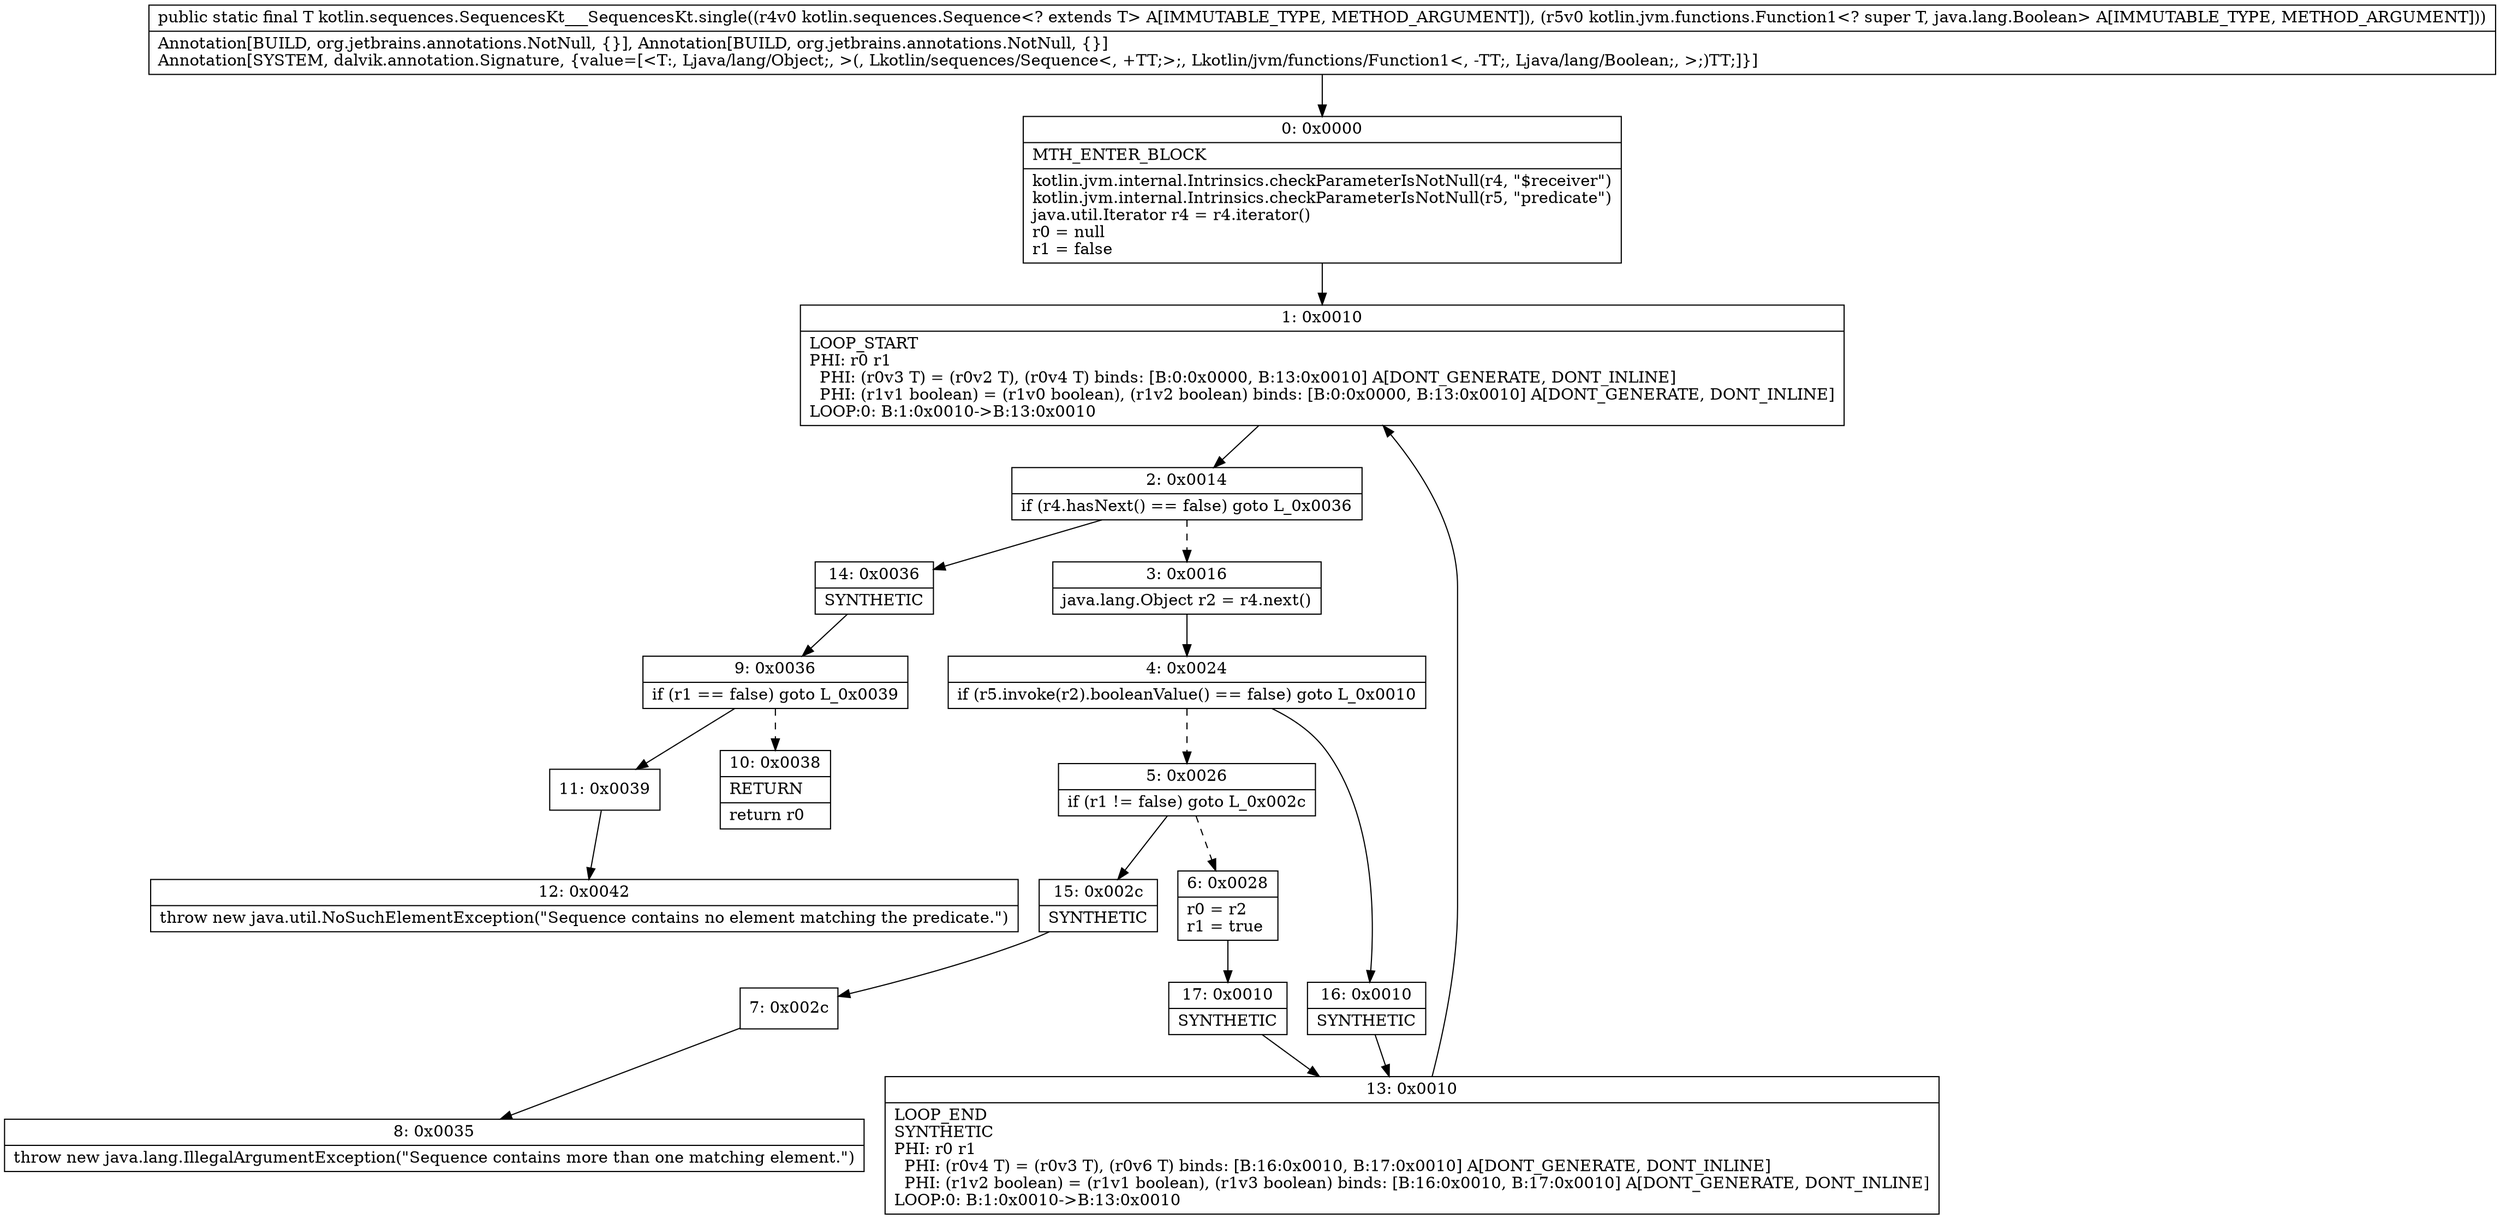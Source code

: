 digraph "CFG forkotlin.sequences.SequencesKt___SequencesKt.single(Lkotlin\/sequences\/Sequence;Lkotlin\/jvm\/functions\/Function1;)Ljava\/lang\/Object;" {
Node_0 [shape=record,label="{0\:\ 0x0000|MTH_ENTER_BLOCK\l|kotlin.jvm.internal.Intrinsics.checkParameterIsNotNull(r4, \"$receiver\")\lkotlin.jvm.internal.Intrinsics.checkParameterIsNotNull(r5, \"predicate\")\ljava.util.Iterator r4 = r4.iterator()\lr0 = null\lr1 = false\l}"];
Node_1 [shape=record,label="{1\:\ 0x0010|LOOP_START\lPHI: r0 r1 \l  PHI: (r0v3 T) = (r0v2 T), (r0v4 T) binds: [B:0:0x0000, B:13:0x0010] A[DONT_GENERATE, DONT_INLINE]\l  PHI: (r1v1 boolean) = (r1v0 boolean), (r1v2 boolean) binds: [B:0:0x0000, B:13:0x0010] A[DONT_GENERATE, DONT_INLINE]\lLOOP:0: B:1:0x0010\-\>B:13:0x0010\l}"];
Node_2 [shape=record,label="{2\:\ 0x0014|if (r4.hasNext() == false) goto L_0x0036\l}"];
Node_3 [shape=record,label="{3\:\ 0x0016|java.lang.Object r2 = r4.next()\l}"];
Node_4 [shape=record,label="{4\:\ 0x0024|if (r5.invoke(r2).booleanValue() == false) goto L_0x0010\l}"];
Node_5 [shape=record,label="{5\:\ 0x0026|if (r1 != false) goto L_0x002c\l}"];
Node_6 [shape=record,label="{6\:\ 0x0028|r0 = r2\lr1 = true\l}"];
Node_7 [shape=record,label="{7\:\ 0x002c}"];
Node_8 [shape=record,label="{8\:\ 0x0035|throw new java.lang.IllegalArgumentException(\"Sequence contains more than one matching element.\")\l}"];
Node_9 [shape=record,label="{9\:\ 0x0036|if (r1 == false) goto L_0x0039\l}"];
Node_10 [shape=record,label="{10\:\ 0x0038|RETURN\l|return r0\l}"];
Node_11 [shape=record,label="{11\:\ 0x0039}"];
Node_12 [shape=record,label="{12\:\ 0x0042|throw new java.util.NoSuchElementException(\"Sequence contains no element matching the predicate.\")\l}"];
Node_13 [shape=record,label="{13\:\ 0x0010|LOOP_END\lSYNTHETIC\lPHI: r0 r1 \l  PHI: (r0v4 T) = (r0v3 T), (r0v6 T) binds: [B:16:0x0010, B:17:0x0010] A[DONT_GENERATE, DONT_INLINE]\l  PHI: (r1v2 boolean) = (r1v1 boolean), (r1v3 boolean) binds: [B:16:0x0010, B:17:0x0010] A[DONT_GENERATE, DONT_INLINE]\lLOOP:0: B:1:0x0010\-\>B:13:0x0010\l}"];
Node_14 [shape=record,label="{14\:\ 0x0036|SYNTHETIC\l}"];
Node_15 [shape=record,label="{15\:\ 0x002c|SYNTHETIC\l}"];
Node_16 [shape=record,label="{16\:\ 0x0010|SYNTHETIC\l}"];
Node_17 [shape=record,label="{17\:\ 0x0010|SYNTHETIC\l}"];
MethodNode[shape=record,label="{public static final T kotlin.sequences.SequencesKt___SequencesKt.single((r4v0 kotlin.sequences.Sequence\<? extends T\> A[IMMUTABLE_TYPE, METHOD_ARGUMENT]), (r5v0 kotlin.jvm.functions.Function1\<? super T, java.lang.Boolean\> A[IMMUTABLE_TYPE, METHOD_ARGUMENT]))  | Annotation[BUILD, org.jetbrains.annotations.NotNull, \{\}], Annotation[BUILD, org.jetbrains.annotations.NotNull, \{\}]\lAnnotation[SYSTEM, dalvik.annotation.Signature, \{value=[\<T:, Ljava\/lang\/Object;, \>(, Lkotlin\/sequences\/Sequence\<, +TT;\>;, Lkotlin\/jvm\/functions\/Function1\<, \-TT;, Ljava\/lang\/Boolean;, \>;)TT;]\}]\l}"];
MethodNode -> Node_0;
Node_0 -> Node_1;
Node_1 -> Node_2;
Node_2 -> Node_3[style=dashed];
Node_2 -> Node_14;
Node_3 -> Node_4;
Node_4 -> Node_5[style=dashed];
Node_4 -> Node_16;
Node_5 -> Node_6[style=dashed];
Node_5 -> Node_15;
Node_6 -> Node_17;
Node_7 -> Node_8;
Node_9 -> Node_10[style=dashed];
Node_9 -> Node_11;
Node_11 -> Node_12;
Node_13 -> Node_1;
Node_14 -> Node_9;
Node_15 -> Node_7;
Node_16 -> Node_13;
Node_17 -> Node_13;
}

